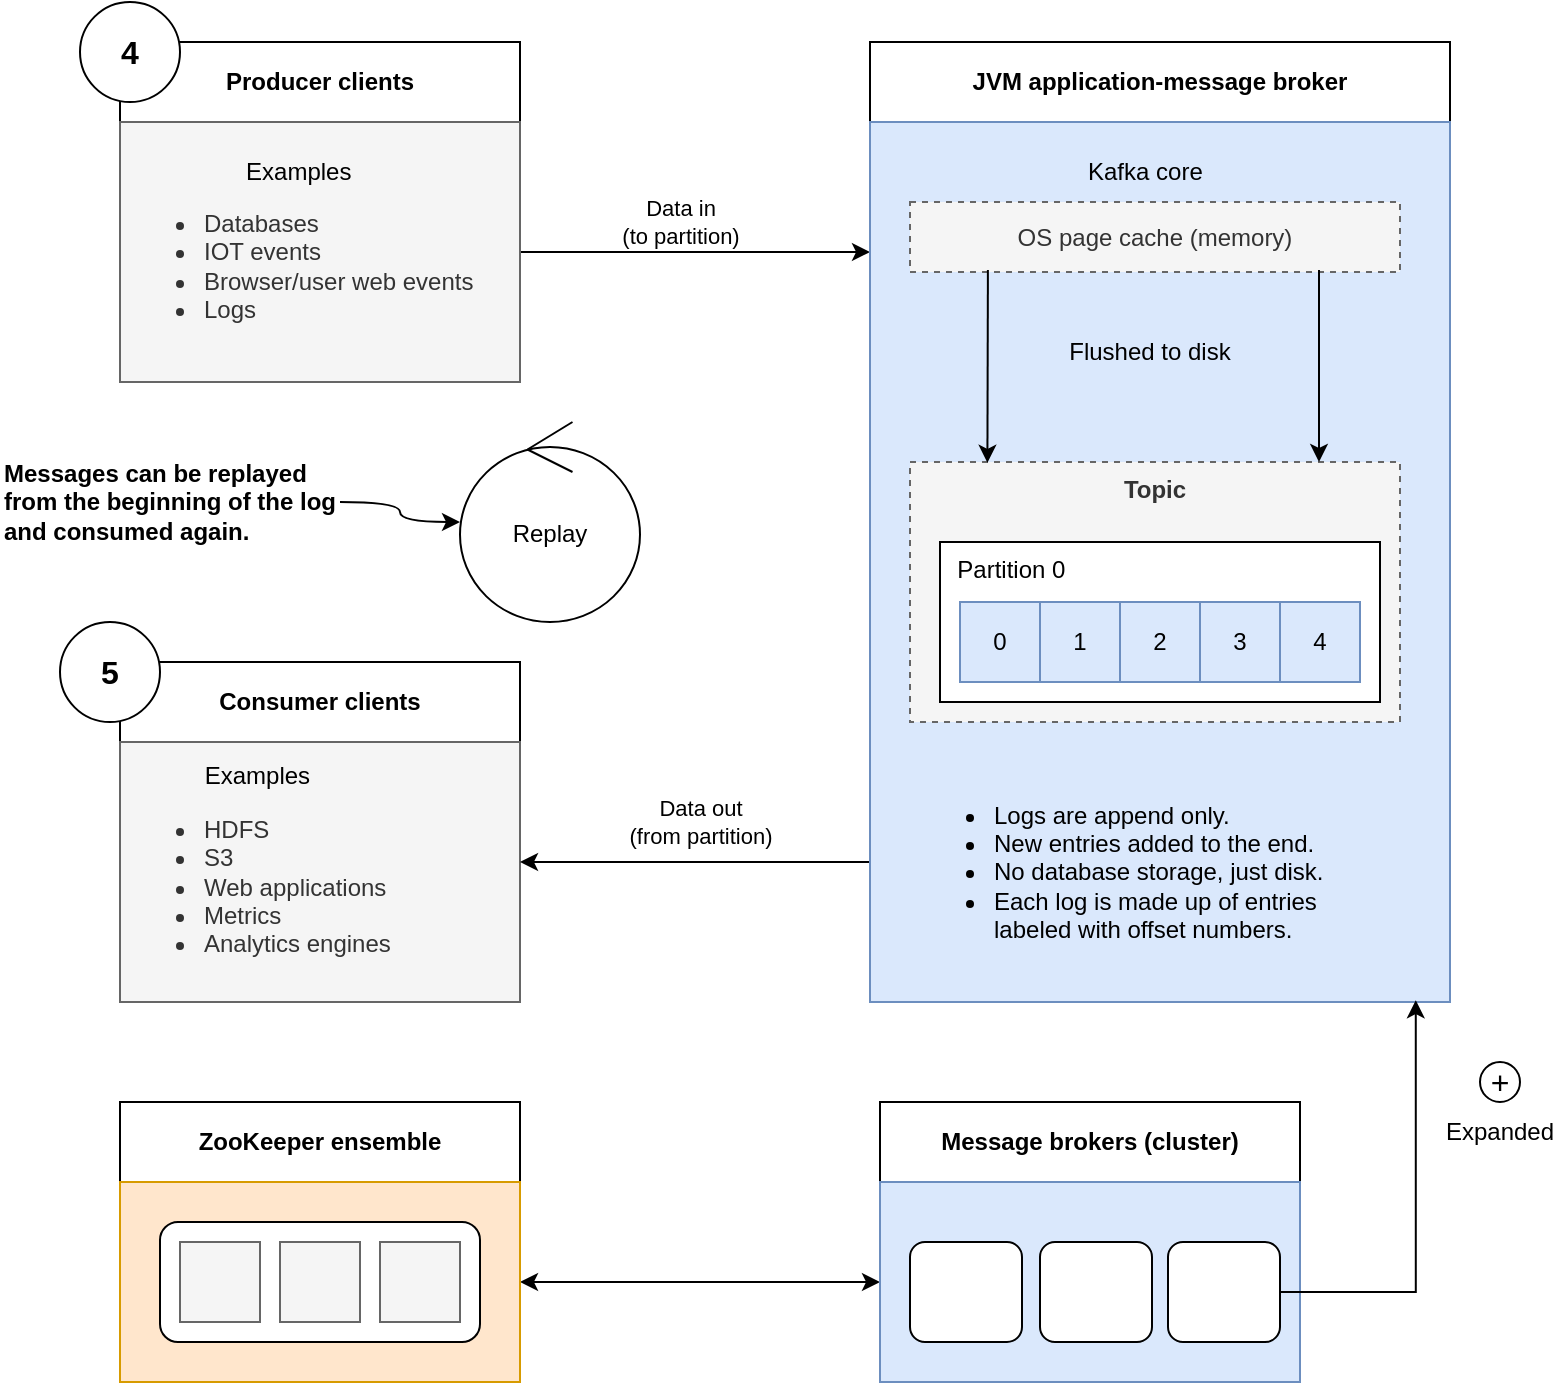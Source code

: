 <mxfile version="28.0.9">
  <diagram name="Page-1" id="yuIEvWpiwup4PqhLBos1">
    <mxGraphModel dx="1733" dy="876" grid="1" gridSize="10" guides="1" tooltips="1" connect="1" arrows="1" fold="1" page="1" pageScale="1" pageWidth="827" pageHeight="1169" math="0" shadow="0">
      <root>
        <mxCell id="0" />
        <mxCell id="1" parent="0" />
        <mxCell id="Y-7_a_N39NegjNK6St8f-7" value="Producer clients" style="rounded=0;whiteSpace=wrap;html=1;fontStyle=1" vertex="1" parent="1">
          <mxGeometry x="84" y="100" width="200" height="40" as="geometry" />
        </mxCell>
        <mxCell id="Y-7_a_N39NegjNK6St8f-42" style="edgeStyle=orthogonalEdgeStyle;rounded=0;orthogonalLoop=1;jettySize=auto;html=1;" edge="1" parent="1" source="Y-7_a_N39NegjNK6St8f-8" target="Y-7_a_N39NegjNK6St8f-20">
          <mxGeometry relative="1" as="geometry">
            <Array as="points">
              <mxPoint x="394" y="205" />
              <mxPoint x="394" y="205" />
            </Array>
          </mxGeometry>
        </mxCell>
        <mxCell id="Y-7_a_N39NegjNK6St8f-46" value="Data in&lt;div&gt;(to partition)&lt;/div&gt;" style="edgeLabel;html=1;align=center;verticalAlign=middle;resizable=0;points=[];" vertex="1" connectable="0" parent="Y-7_a_N39NegjNK6St8f-42">
          <mxGeometry x="-0.167" y="-2" relative="1" as="geometry">
            <mxPoint x="7" y="-17" as="offset" />
          </mxGeometry>
        </mxCell>
        <mxCell id="Y-7_a_N39NegjNK6St8f-8" value="&lt;div style=&quot;text-align: center;&quot;&gt;&lt;span style=&quot;background-color: transparent; color: light-dark(rgb(0, 0, 0), rgb(255, 255, 255));&quot;&gt;Examples&lt;/span&gt;&lt;/div&gt;&lt;div&gt;&lt;ul&gt;&lt;li&gt;Databases&lt;/li&gt;&lt;li&gt;IOT events&lt;/li&gt;&lt;li&gt;Browser/user web events&lt;/li&gt;&lt;li&gt;Logs&lt;/li&gt;&lt;/ul&gt;&lt;/div&gt;" style="rounded=0;whiteSpace=wrap;html=1;align=left;fillColor=#f5f5f5;fontColor=#333333;strokeColor=#666666;" vertex="1" parent="1">
          <mxGeometry x="84" y="140" width="200" height="130" as="geometry" />
        </mxCell>
        <mxCell id="Y-7_a_N39NegjNK6St8f-9" value="Consumer clients" style="rounded=0;whiteSpace=wrap;html=1;fontStyle=1" vertex="1" parent="1">
          <mxGeometry x="84" y="410" width="200" height="40" as="geometry" />
        </mxCell>
        <mxCell id="Y-7_a_N39NegjNK6St8f-10" value="&lt;div style=&quot;text-align: center;&quot;&gt;&lt;span style=&quot;background-color: transparent; color: light-dark(rgb(0, 0, 0), rgb(255, 255, 255));&quot;&gt;Examples&lt;/span&gt;&lt;/div&gt;&lt;div&gt;&lt;ul&gt;&lt;li&gt;HDFS&lt;/li&gt;&lt;li&gt;S3&lt;/li&gt;&lt;li&gt;Web applications&lt;/li&gt;&lt;li&gt;Metrics&lt;/li&gt;&lt;li&gt;Analytics engines&lt;/li&gt;&lt;/ul&gt;&lt;/div&gt;" style="rounded=0;whiteSpace=wrap;html=1;align=left;fillColor=#f5f5f5;fontColor=#333333;strokeColor=#666666;" vertex="1" parent="1">
          <mxGeometry x="84" y="450" width="200" height="130" as="geometry" />
        </mxCell>
        <mxCell id="Y-7_a_N39NegjNK6St8f-11" value="ZooKeeper ensemble" style="rounded=0;whiteSpace=wrap;html=1;fontStyle=1" vertex="1" parent="1">
          <mxGeometry x="84" y="630" width="200" height="40" as="geometry" />
        </mxCell>
        <mxCell id="Y-7_a_N39NegjNK6St8f-40" style="edgeStyle=orthogonalEdgeStyle;rounded=0;orthogonalLoop=1;jettySize=auto;html=1;startArrow=classic;startFill=1;" edge="1" parent="1" source="Y-7_a_N39NegjNK6St8f-12" target="Y-7_a_N39NegjNK6St8f-35">
          <mxGeometry relative="1" as="geometry" />
        </mxCell>
        <mxCell id="Y-7_a_N39NegjNK6St8f-12" value="" style="rounded=0;whiteSpace=wrap;html=1;fillColor=#ffe6cc;strokeColor=#d79b00;" vertex="1" parent="1">
          <mxGeometry x="84" y="670" width="200" height="100" as="geometry" />
        </mxCell>
        <mxCell id="Y-7_a_N39NegjNK6St8f-18" value="" style="group" vertex="1" connectable="0" parent="1">
          <mxGeometry x="104" y="690" width="160" height="60" as="geometry" />
        </mxCell>
        <mxCell id="Y-7_a_N39NegjNK6St8f-13" value="" style="rounded=1;whiteSpace=wrap;html=1;" vertex="1" parent="Y-7_a_N39NegjNK6St8f-18">
          <mxGeometry width="160" height="60" as="geometry" />
        </mxCell>
        <mxCell id="Y-7_a_N39NegjNK6St8f-14" value="" style="whiteSpace=wrap;html=1;aspect=fixed;fillColor=#f5f5f5;fontColor=#333333;strokeColor=#666666;" vertex="1" parent="Y-7_a_N39NegjNK6St8f-18">
          <mxGeometry x="10" y="10" width="40" height="40" as="geometry" />
        </mxCell>
        <mxCell id="Y-7_a_N39NegjNK6St8f-15" value="" style="whiteSpace=wrap;html=1;aspect=fixed;fillColor=#f5f5f5;fontColor=#333333;strokeColor=#666666;" vertex="1" parent="Y-7_a_N39NegjNK6St8f-18">
          <mxGeometry x="60" y="10" width="40" height="40" as="geometry" />
        </mxCell>
        <mxCell id="Y-7_a_N39NegjNK6St8f-16" value="" style="whiteSpace=wrap;html=1;aspect=fixed;fillColor=#f5f5f5;fontColor=#333333;strokeColor=#666666;" vertex="1" parent="Y-7_a_N39NegjNK6St8f-18">
          <mxGeometry x="110" y="10" width="40" height="40" as="geometry" />
        </mxCell>
        <mxCell id="Y-7_a_N39NegjNK6St8f-19" value="&lt;b&gt;JVM application-message broker&lt;/b&gt;" style="rounded=0;whiteSpace=wrap;html=1;" vertex="1" parent="1">
          <mxGeometry x="459" y="100" width="290" height="40" as="geometry" />
        </mxCell>
        <mxCell id="Y-7_a_N39NegjNK6St8f-45" style="edgeStyle=orthogonalEdgeStyle;rounded=0;orthogonalLoop=1;jettySize=auto;html=1;" edge="1" parent="1" source="Y-7_a_N39NegjNK6St8f-20" target="Y-7_a_N39NegjNK6St8f-10">
          <mxGeometry relative="1" as="geometry">
            <Array as="points">
              <mxPoint x="364" y="510" />
              <mxPoint x="364" y="510" />
            </Array>
          </mxGeometry>
        </mxCell>
        <mxCell id="Y-7_a_N39NegjNK6St8f-20" value="" style="rounded=0;whiteSpace=wrap;html=1;fillColor=#dae8fc;strokeColor=#6c8ebf;" vertex="1" parent="1">
          <mxGeometry x="459" y="140" width="290" height="440" as="geometry" />
        </mxCell>
        <mxCell id="Y-7_a_N39NegjNK6St8f-21" value="OS page cache (memory)" style="rounded=0;whiteSpace=wrap;html=1;dashed=1;fillColor=#f5f5f5;fontColor=#333333;strokeColor=#666666;" vertex="1" parent="1">
          <mxGeometry x="479" y="180" width="245" height="35" as="geometry" />
        </mxCell>
        <mxCell id="Y-7_a_N39NegjNK6St8f-22" value="Kafka core" style="text;strokeColor=none;fillColor=none;align=left;verticalAlign=middle;spacingLeft=4;spacingRight=4;overflow=hidden;points=[[0,0.5],[1,0.5]];portConstraint=eastwest;rotatable=0;whiteSpace=wrap;html=1;" vertex="1" parent="1">
          <mxGeometry x="561.5" y="150" width="80" height="30" as="geometry" />
        </mxCell>
        <mxCell id="Y-7_a_N39NegjNK6St8f-23" value="&lt;b&gt;Topic&lt;/b&gt;" style="rounded=0;whiteSpace=wrap;html=1;verticalAlign=top;dashed=1;fillColor=#f5f5f5;fontColor=#333333;strokeColor=#666666;" vertex="1" parent="1">
          <mxGeometry x="479" y="310" width="245" height="130" as="geometry" />
        </mxCell>
        <mxCell id="Y-7_a_N39NegjNK6St8f-24" value="&amp;nbsp; Partition 0" style="rounded=0;whiteSpace=wrap;html=1;verticalAlign=top;align=left;" vertex="1" parent="1">
          <mxGeometry x="494" y="350" width="220" height="80" as="geometry" />
        </mxCell>
        <mxCell id="Y-7_a_N39NegjNK6St8f-25" value="0" style="whiteSpace=wrap;html=1;aspect=fixed;fillColor=#dae8fc;strokeColor=#6c8ebf;" vertex="1" parent="1">
          <mxGeometry x="504" y="380" width="40" height="40" as="geometry" />
        </mxCell>
        <mxCell id="Y-7_a_N39NegjNK6St8f-26" value="1" style="whiteSpace=wrap;html=1;aspect=fixed;fillColor=#dae8fc;strokeColor=#6c8ebf;" vertex="1" parent="1">
          <mxGeometry x="544" y="380" width="40" height="40" as="geometry" />
        </mxCell>
        <mxCell id="Y-7_a_N39NegjNK6St8f-27" value="2" style="whiteSpace=wrap;html=1;aspect=fixed;fillColor=#dae8fc;strokeColor=#6c8ebf;" vertex="1" parent="1">
          <mxGeometry x="584" y="380" width="40" height="40" as="geometry" />
        </mxCell>
        <mxCell id="Y-7_a_N39NegjNK6St8f-28" value="3" style="whiteSpace=wrap;html=1;aspect=fixed;fillColor=#dae8fc;strokeColor=#6c8ebf;" vertex="1" parent="1">
          <mxGeometry x="624" y="380" width="40" height="40" as="geometry" />
        </mxCell>
        <mxCell id="Y-7_a_N39NegjNK6St8f-29" value="4" style="whiteSpace=wrap;html=1;aspect=fixed;fillColor=#dae8fc;strokeColor=#6c8ebf;" vertex="1" parent="1">
          <mxGeometry x="664" y="380" width="40" height="40" as="geometry" />
        </mxCell>
        <mxCell id="Y-7_a_N39NegjNK6St8f-30" value="Flushed to disk" style="text;html=1;align=center;verticalAlign=middle;whiteSpace=wrap;rounded=0;" vertex="1" parent="1">
          <mxGeometry x="544" y="240" width="110" height="30" as="geometry" />
        </mxCell>
        <mxCell id="Y-7_a_N39NegjNK6St8f-31" value="" style="endArrow=classic;html=1;rounded=0;exitX=0.159;exitY=0.971;exitDx=0;exitDy=0;exitPerimeter=0;entryX=0.158;entryY=0.003;entryDx=0;entryDy=0;entryPerimeter=0;" edge="1" parent="1" source="Y-7_a_N39NegjNK6St8f-21" target="Y-7_a_N39NegjNK6St8f-23">
          <mxGeometry width="50" height="50" relative="1" as="geometry">
            <mxPoint x="484" y="450" as="sourcePoint" />
            <mxPoint x="534" y="400" as="targetPoint" />
          </mxGeometry>
        </mxCell>
        <mxCell id="Y-7_a_N39NegjNK6St8f-32" value="" style="endArrow=classic;html=1;rounded=0;exitX=0.159;exitY=0.971;exitDx=0;exitDy=0;exitPerimeter=0;entryX=0.158;entryY=0.003;entryDx=0;entryDy=0;entryPerimeter=0;" edge="1" parent="1">
          <mxGeometry width="50" height="50" relative="1" as="geometry">
            <mxPoint x="683.5" y="214" as="sourcePoint" />
            <mxPoint x="683.5" y="310" as="targetPoint" />
          </mxGeometry>
        </mxCell>
        <mxCell id="Y-7_a_N39NegjNK6St8f-33" value="&lt;ul&gt;&lt;li&gt;Logs are append only.&lt;/li&gt;&lt;li&gt;New entries added to the end.&lt;/li&gt;&lt;li&gt;No database storage, just disk.&lt;/li&gt;&lt;li&gt;Each log is made up of entries labeled with offset numbers.&lt;/li&gt;&lt;/ul&gt;" style="rounded=0;whiteSpace=wrap;html=1;align=left;fillColor=none;strokeColor=none;" vertex="1" parent="1">
          <mxGeometry x="479" y="450" width="240" height="130" as="geometry" />
        </mxCell>
        <mxCell id="Y-7_a_N39NegjNK6St8f-34" value="Message brokers (cluster)" style="rounded=0;whiteSpace=wrap;html=1;fontStyle=1" vertex="1" parent="1">
          <mxGeometry x="464" y="630" width="210" height="40" as="geometry" />
        </mxCell>
        <mxCell id="Y-7_a_N39NegjNK6St8f-35" value="" style="rounded=0;whiteSpace=wrap;html=1;fillColor=#dae8fc;strokeColor=#6c8ebf;" vertex="1" parent="1">
          <mxGeometry x="464" y="670" width="210" height="100" as="geometry" />
        </mxCell>
        <mxCell id="Y-7_a_N39NegjNK6St8f-36" value="" style="rounded=1;whiteSpace=wrap;html=1;" vertex="1" parent="1">
          <mxGeometry x="479" y="700" width="56" height="50" as="geometry" />
        </mxCell>
        <mxCell id="Y-7_a_N39NegjNK6St8f-37" value="" style="rounded=1;whiteSpace=wrap;html=1;" vertex="1" parent="1">
          <mxGeometry x="544" y="700" width="56" height="50" as="geometry" />
        </mxCell>
        <mxCell id="Y-7_a_N39NegjNK6St8f-38" value="" style="rounded=1;whiteSpace=wrap;html=1;" vertex="1" parent="1">
          <mxGeometry x="608" y="700" width="56" height="50" as="geometry" />
        </mxCell>
        <mxCell id="Y-7_a_N39NegjNK6St8f-39" style="edgeStyle=orthogonalEdgeStyle;rounded=0;orthogonalLoop=1;jettySize=auto;html=1;exitX=1;exitY=0.5;exitDx=0;exitDy=0;entryX=0.941;entryY=0.998;entryDx=0;entryDy=0;entryPerimeter=0;" edge="1" parent="1" source="Y-7_a_N39NegjNK6St8f-38" target="Y-7_a_N39NegjNK6St8f-20">
          <mxGeometry relative="1" as="geometry">
            <Array as="points">
              <mxPoint x="732" y="725" />
            </Array>
          </mxGeometry>
        </mxCell>
        <mxCell id="Y-7_a_N39NegjNK6St8f-41" value="Replay" style="ellipse;shape=umlControl;whiteSpace=wrap;html=1;" vertex="1" parent="1">
          <mxGeometry x="254" y="290" width="90" height="100" as="geometry" />
        </mxCell>
        <mxCell id="Y-7_a_N39NegjNK6St8f-47" value="Data out&lt;div&gt;(from partition)&lt;/div&gt;" style="edgeLabel;html=1;align=center;verticalAlign=middle;resizable=0;points=[];" vertex="1" connectable="0" parent="1">
          <mxGeometry x="374" y="490" as="geometry" />
        </mxCell>
        <mxCell id="Y-7_a_N39NegjNK6St8f-49" style="edgeStyle=orthogonalEdgeStyle;rounded=0;orthogonalLoop=1;jettySize=auto;html=1;curved=1;" edge="1" parent="1" source="Y-7_a_N39NegjNK6St8f-48" target="Y-7_a_N39NegjNK6St8f-41">
          <mxGeometry relative="1" as="geometry" />
        </mxCell>
        <mxCell id="Y-7_a_N39NegjNK6St8f-48" value="Messages can be replayed from the beginning of the log and consumed again." style="text;html=1;align=left;verticalAlign=middle;whiteSpace=wrap;rounded=0;fontStyle=1" vertex="1" parent="1">
          <mxGeometry x="24" y="290" width="170" height="80" as="geometry" />
        </mxCell>
        <mxCell id="Y-7_a_N39NegjNK6St8f-51" value="4" style="ellipse;whiteSpace=wrap;html=1;aspect=fixed;fontStyle=1;fontSize=16;" vertex="1" parent="1">
          <mxGeometry x="64" y="80" width="50" height="50" as="geometry" />
        </mxCell>
        <mxCell id="Y-7_a_N39NegjNK6St8f-53" value="5" style="ellipse;whiteSpace=wrap;html=1;aspect=fixed;fontStyle=1;fontSize=16;" vertex="1" parent="1">
          <mxGeometry x="54" y="390" width="50" height="50" as="geometry" />
        </mxCell>
        <mxCell id="Y-7_a_N39NegjNK6St8f-54" value="&lt;font&gt;+&lt;/font&gt;" style="ellipse;whiteSpace=wrap;html=1;aspect=fixed;fontSize=16;" vertex="1" parent="1">
          <mxGeometry x="764" y="610" width="20" height="20" as="geometry" />
        </mxCell>
        <mxCell id="Y-7_a_N39NegjNK6St8f-55" value="Expanded" style="text;html=1;align=center;verticalAlign=middle;whiteSpace=wrap;rounded=0;" vertex="1" parent="1">
          <mxGeometry x="744" y="630" width="60" height="30" as="geometry" />
        </mxCell>
      </root>
    </mxGraphModel>
  </diagram>
</mxfile>
